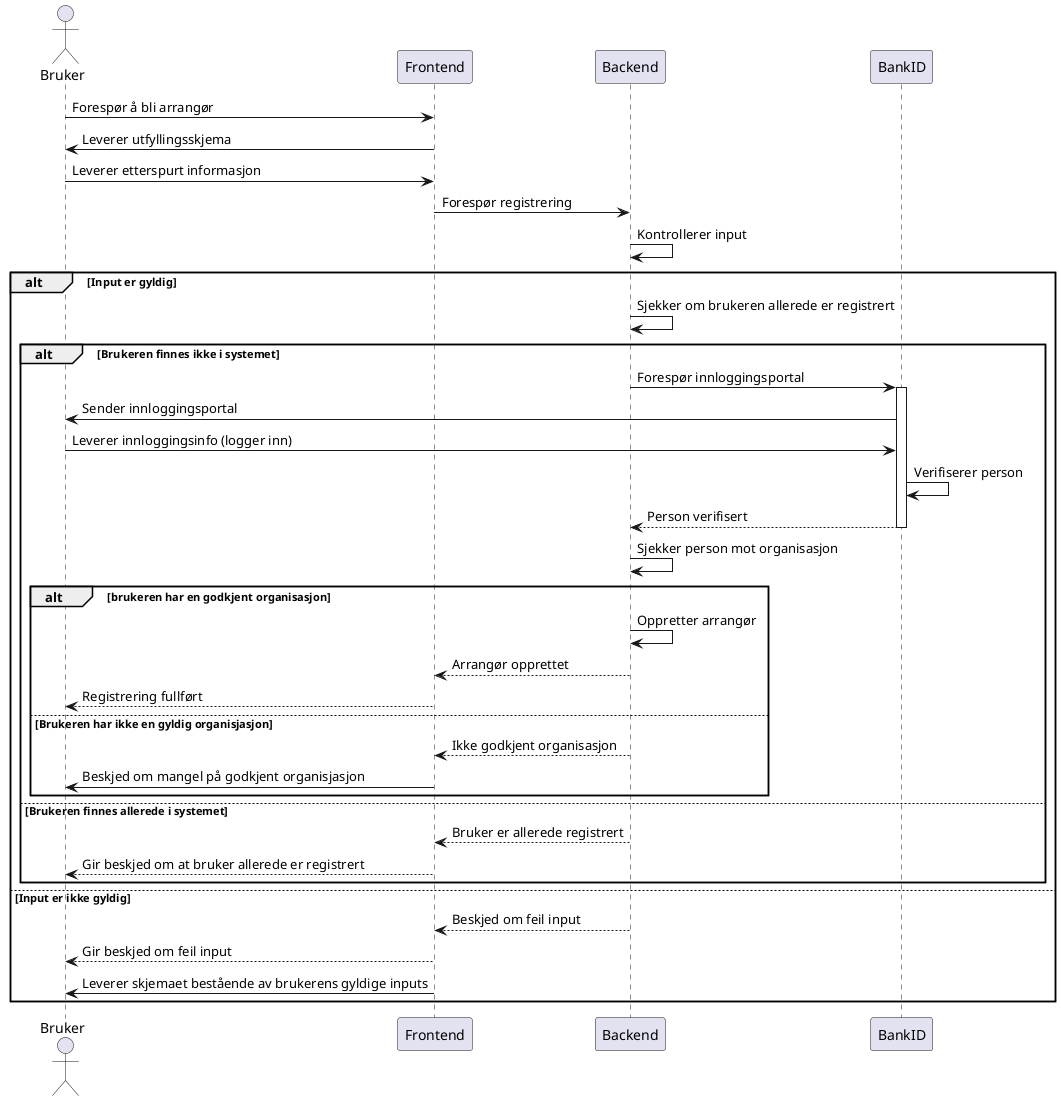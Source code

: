 @startuml

actor Bruker

Bruker -> Frontend: Forespør å bli arrangør
Frontend -> Bruker: Leverer utfyllingsskjema
Bruker -> Frontend: Leverer etterspurt informasjon
Frontend -> Backend: Forespør registrering
Backend -> Backend: Kontrollerer input
alt Input er gyldig
    Backend -> Backend: Sjekker om brukeren allerede er registrert
    alt Brukeren finnes ikke i systemet
        Backend -> BankID: Forespør innloggingsportal
        activate BankID
        BankID -> Bruker: Sender innloggingsportal
        Bruker -> BankID: Leverer innloggingsinfo (logger inn)
        BankID -> BankID: Verifiserer person
        BankID --> Backend: Person verifisert
        deactivate BankID
        Backend -> Backend: Sjekker person mot organisasjon
            alt brukeren har en godkjent organisasjon
                Backend -> Backend: Oppretter arrangør
                Backend --> Frontend: Arrangør opprettet
                Frontend --> Bruker: Registrering fullført
            else Brukeren har ikke en gyldig organisjasjon
                Backend --> Frontend: Ikke godkjent organisasjon
                Frontend -> Bruker: Beskjed om mangel på godkjent organisjasjon
            end
    else Brukeren finnes allerede i systemet
        Backend --> Frontend: Bruker er allerede registrert
        Frontend --> Bruker: Gir beskjed om at bruker allerede er registrert
    end
else Input er ikke gyldig
    Backend --> Frontend: Beskjed om feil input
    Frontend --> Bruker: Gir beskjed om feil input
    Frontend -> Bruker: Leverer skjemaet bestående av brukerens gyldige inputs
end

@enduml